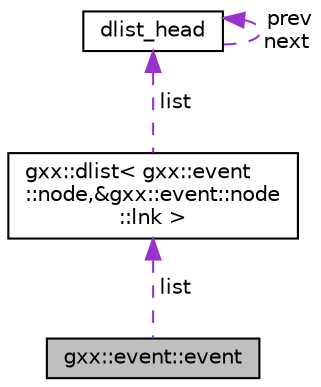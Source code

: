 digraph "gxx::event::event"
{
  edge [fontname="Helvetica",fontsize="10",labelfontname="Helvetica",labelfontsize="10"];
  node [fontname="Helvetica",fontsize="10",shape=record];
  Node1 [label="gxx::event::event",height=0.2,width=0.4,color="black", fillcolor="grey75", style="filled", fontcolor="black"];
  Node2 -> Node1 [dir="back",color="darkorchid3",fontsize="10",style="dashed",label=" list" ,fontname="Helvetica"];
  Node2 [label="gxx::dlist\< gxx::event\l::node,&gxx::event::node\l::lnk \>",height=0.2,width=0.4,color="black", fillcolor="white", style="filled",URL="$classgxx_1_1dlist.html"];
  Node3 -> Node2 [dir="back",color="darkorchid3",fontsize="10",style="dashed",label=" list" ,fontname="Helvetica"];
  Node3 [label="dlist_head",height=0.2,width=0.4,color="black", fillcolor="white", style="filled",URL="$structdlist__head.html"];
  Node3 -> Node3 [dir="back",color="darkorchid3",fontsize="10",style="dashed",label=" prev\nnext" ,fontname="Helvetica"];
}
